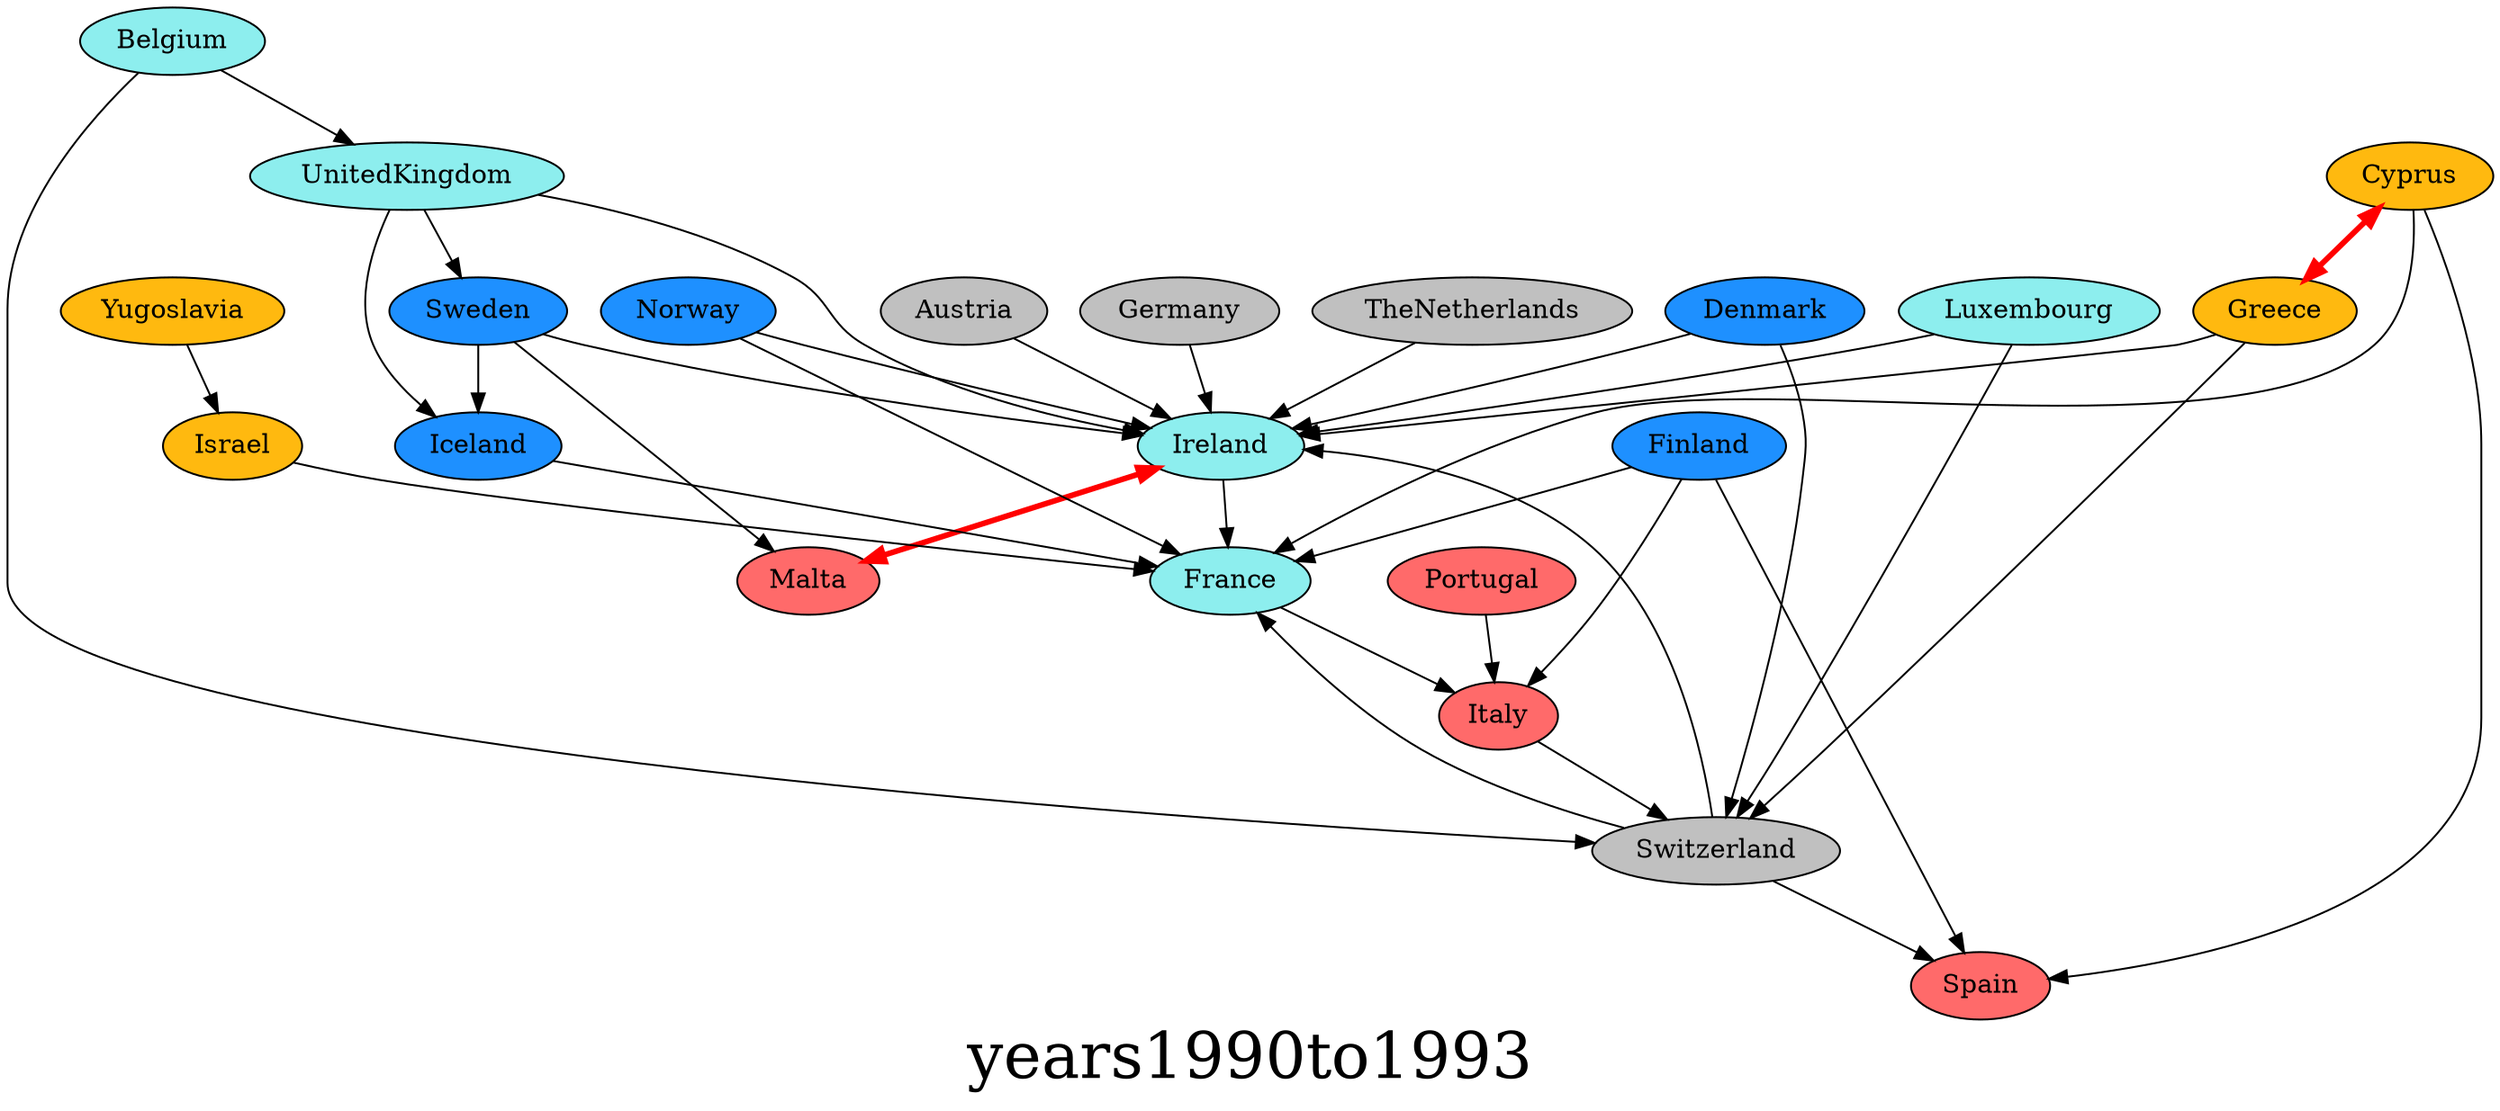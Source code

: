digraph{ graph [label=years1990to1993, fontsize=34]; Austria [style=filled,fillcolor=gray]; Ireland [style=filled,fillcolor=darkslategray2]; Belgium [style=filled,fillcolor=darkslategray2]; Switzerland [style=filled,fillcolor=gray]; Belgium [style=filled,fillcolor=darkslategray2]; UnitedKingdom [style=filled,fillcolor=darkslategray2]; Cyprus [style=filled,fillcolor=darkgoldenrod1]; France [style=filled,fillcolor=darkslategray2]; Cyprus [style=filled,fillcolor=darkgoldenrod1]; Greece [style=filled,fillcolor=darkgoldenrod1]; Cyprus [style=filled,fillcolor=darkgoldenrod1]; Spain [style=filled,fillcolor=indianred1]; Denmark [style=filled,fillcolor=dodgerblue]; Ireland [style=filled,fillcolor=darkslategray2]; Denmark [style=filled,fillcolor=dodgerblue]; Switzerland [style=filled,fillcolor=gray]; Finland [style=filled,fillcolor=dodgerblue]; France [style=filled,fillcolor=darkslategray2]; Finland [style=filled,fillcolor=dodgerblue]; Italy [style=filled,fillcolor=indianred1]; Finland [style=filled,fillcolor=dodgerblue]; Spain [style=filled,fillcolor=indianred1]; France [style=filled,fillcolor=darkslategray2]; Italy [style=filled,fillcolor=indianred1]; Germany [style=filled,fillcolor=gray]; Ireland [style=filled,fillcolor=darkslategray2]; Greece [style=filled,fillcolor=darkgoldenrod1]; Cyprus [style=filled,fillcolor=darkgoldenrod1]; Greece [style=filled,fillcolor=darkgoldenrod1]; Ireland [style=filled,fillcolor=darkslategray2]; Greece [style=filled,fillcolor=darkgoldenrod1]; Switzerland [style=filled,fillcolor=gray]; Iceland [style=filled,fillcolor=dodgerblue]; France [style=filled,fillcolor=darkslategray2]; Ireland [style=filled,fillcolor=darkslategray2]; France [style=filled,fillcolor=darkslategray2]; Ireland [style=filled,fillcolor=darkslategray2]; Malta [style=filled,fillcolor=indianred1]; Israel [style=filled,fillcolor=darkgoldenrod1]; France [style=filled,fillcolor=darkslategray2]; Italy [style=filled,fillcolor=indianred1]; Switzerland [style=filled,fillcolor=gray]; Luxembourg [style=filled,fillcolor=darkslategray2]; Ireland [style=filled,fillcolor=darkslategray2]; Luxembourg [style=filled,fillcolor=darkslategray2]; Switzerland [style=filled,fillcolor=gray]; Malta [style=filled,fillcolor=indianred1]; Ireland [style=filled,fillcolor=darkslategray2]; Norway [style=filled,fillcolor=dodgerblue]; France [style=filled,fillcolor=darkslategray2]; Norway [style=filled,fillcolor=dodgerblue]; Ireland [style=filled,fillcolor=darkslategray2]; Portugal [style=filled,fillcolor=indianred1]; Italy [style=filled,fillcolor=indianred1]; Sweden [style=filled,fillcolor=dodgerblue]; Iceland [style=filled,fillcolor=dodgerblue]; Sweden [style=filled,fillcolor=dodgerblue]; Ireland [style=filled,fillcolor=darkslategray2]; Sweden [style=filled,fillcolor=dodgerblue]; Malta [style=filled,fillcolor=indianred1]; Switzerland [style=filled,fillcolor=gray]; France [style=filled,fillcolor=darkslategray2]; Switzerland [style=filled,fillcolor=gray]; Ireland [style=filled,fillcolor=darkslategray2]; Switzerland [style=filled,fillcolor=gray]; Spain [style=filled,fillcolor=indianred1]; TheNetherlands [style=filled,fillcolor=gray]; Ireland [style=filled,fillcolor=darkslategray2]; UnitedKingdom [style=filled,fillcolor=darkslategray2]; Iceland [style=filled,fillcolor=dodgerblue]; UnitedKingdom [style=filled,fillcolor=darkslategray2]; Ireland [style=filled,fillcolor=darkslategray2]; UnitedKingdom [style=filled,fillcolor=darkslategray2]; Sweden [style=filled,fillcolor=dodgerblue]; Yugoslavia [style=filled,fillcolor=darkgoldenrod1]; Israel [style=filled,fillcolor=darkgoldenrod1]; Cyprus->Greece [dir=both color=red penwidth=3];Ireland->Malta [dir=both color=red penwidth=3];Austria->Ireland;Belgium->Switzerland;Belgium->UnitedKingdom;Cyprus->France;Cyprus->Spain;Denmark->Ireland;Denmark->Switzerland;Finland->France;Finland->Italy;Finland->Spain;France->Italy;Germany->Ireland;Greece->Ireland;Greece->Switzerland;Iceland->France;Ireland->France;Israel->France;Italy->Switzerland;Luxembourg->Ireland;Luxembourg->Switzerland;Norway->France;Norway->Ireland;Portugal->Italy;Sweden->Iceland;Sweden->Ireland;Sweden->Malta;Switzerland->France;Switzerland->Ireland;Switzerland->Spain;TheNetherlands->Ireland;UnitedKingdom->Iceland;UnitedKingdom->Ireland;UnitedKingdom->Sweden;Yugoslavia->Israel;}
